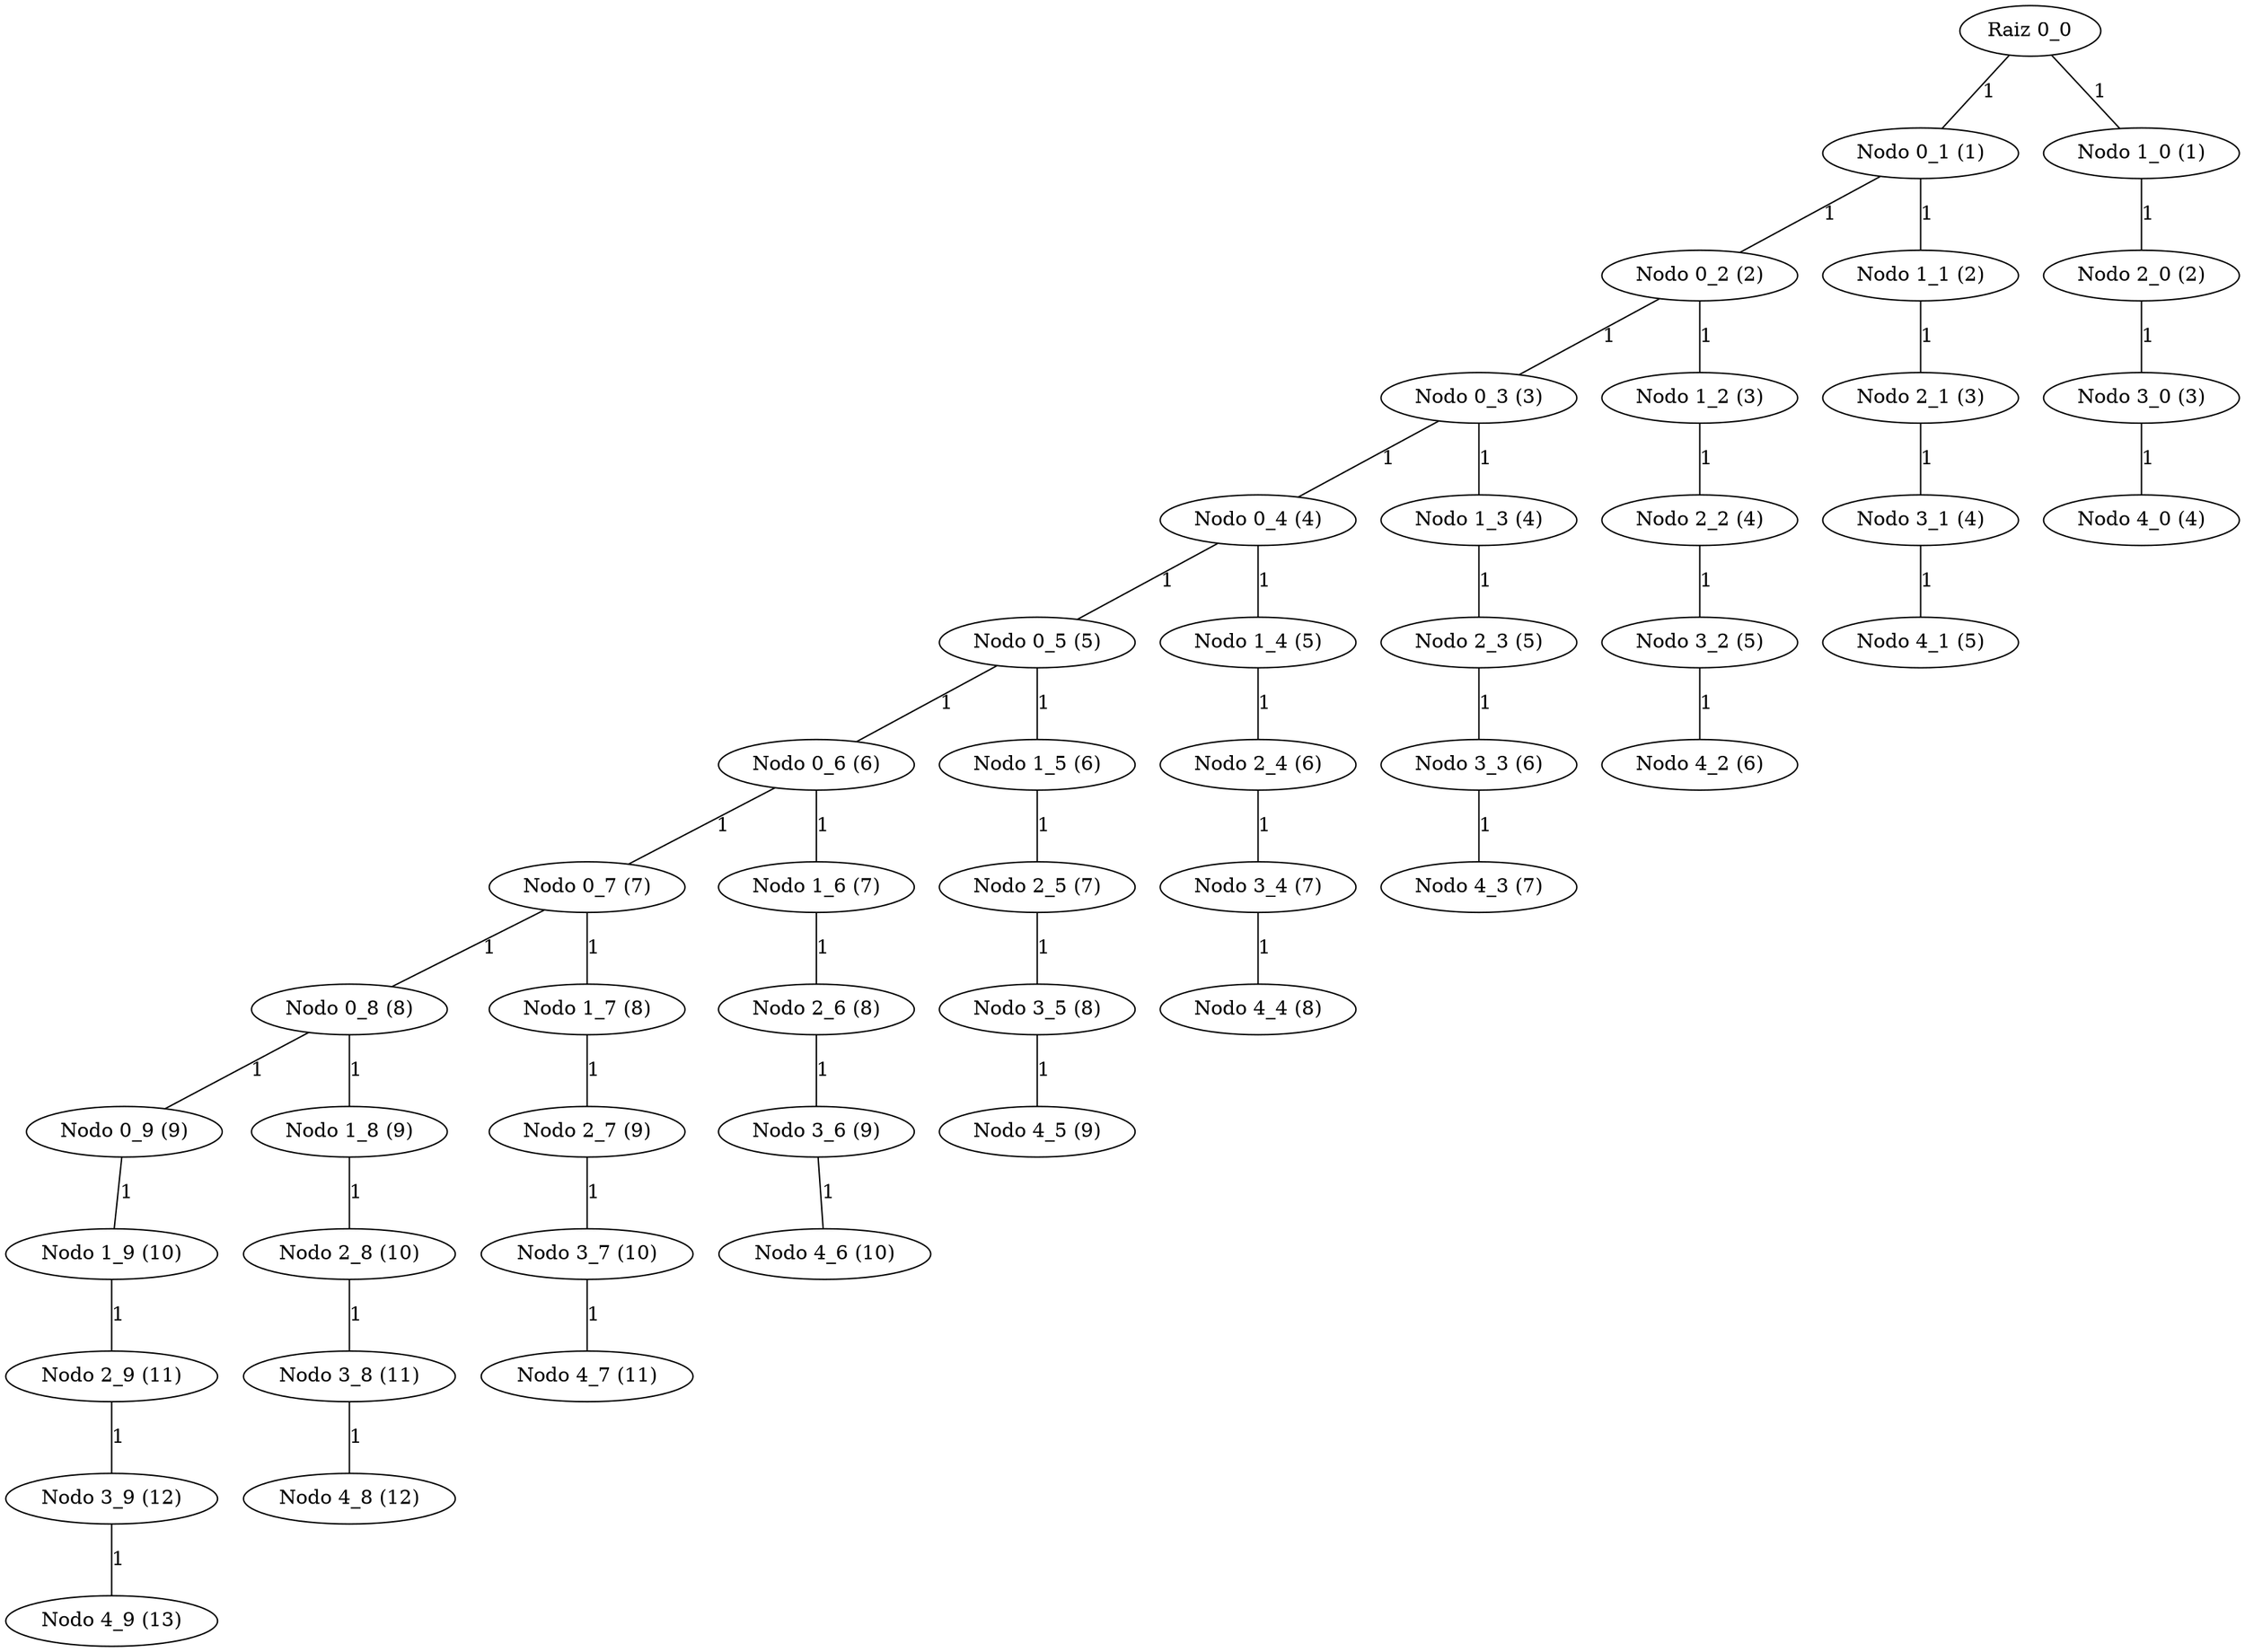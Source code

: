 graph DijkstraMalla_50_10 {
    "0_0" [label="Raiz 0_0"];
    "0_1" [label="Nodo 0_1 (1)"];
    "1_0" [label="Nodo 1_0 (1)"];
    "0_2" [label="Nodo 0_2 (2)"];
    "1_1" [label="Nodo 1_1 (2)"];
    "2_0" [label="Nodo 2_0 (2)"];
    "0_3" [label="Nodo 0_3 (3)"];
    "1_2" [label="Nodo 1_2 (3)"];
    "2_1" [label="Nodo 2_1 (3)"];
    "3_0" [label="Nodo 3_0 (3)"];
    "0_4" [label="Nodo 0_4 (4)"];
    "1_3" [label="Nodo 1_3 (4)"];
    "2_2" [label="Nodo 2_2 (4)"];
    "3_1" [label="Nodo 3_1 (4)"];
    "4_0" [label="Nodo 4_0 (4)"];
    "0_5" [label="Nodo 0_5 (5)"];
    "1_4" [label="Nodo 1_4 (5)"];
    "2_3" [label="Nodo 2_3 (5)"];
    "3_2" [label="Nodo 3_2 (5)"];
    "4_1" [label="Nodo 4_1 (5)"];
    "0_6" [label="Nodo 0_6 (6)"];
    "1_5" [label="Nodo 1_5 (6)"];
    "2_4" [label="Nodo 2_4 (6)"];
    "3_3" [label="Nodo 3_3 (6)"];
    "4_2" [label="Nodo 4_2 (6)"];
    "0_7" [label="Nodo 0_7 (7)"];
    "1_6" [label="Nodo 1_6 (7)"];
    "2_5" [label="Nodo 2_5 (7)"];
    "3_4" [label="Nodo 3_4 (7)"];
    "4_3" [label="Nodo 4_3 (7)"];
    "0_8" [label="Nodo 0_8 (8)"];
    "1_7" [label="Nodo 1_7 (8)"];
    "2_6" [label="Nodo 2_6 (8)"];
    "3_5" [label="Nodo 3_5 (8)"];
    "4_4" [label="Nodo 4_4 (8)"];
    "0_9" [label="Nodo 0_9 (9)"];
    "1_8" [label="Nodo 1_8 (9)"];
    "2_7" [label="Nodo 2_7 (9)"];
    "3_6" [label="Nodo 3_6 (9)"];
    "4_5" [label="Nodo 4_5 (9)"];
    "1_9" [label="Nodo 1_9 (10)"];
    "2_8" [label="Nodo 2_8 (10)"];
    "3_7" [label="Nodo 3_7 (10)"];
    "4_6" [label="Nodo 4_6 (10)"];
    "2_9" [label="Nodo 2_9 (11)"];
    "3_8" [label="Nodo 3_8 (11)"];
    "4_7" [label="Nodo 4_7 (11)"];
    "3_9" [label="Nodo 3_9 (12)"];
    "4_8" [label="Nodo 4_8 (12)"];
    "4_9" [label="Nodo 4_9 (13)"];
    "0_0" -- "0_1" [label="1"];
    "0_0" -- "1_0" [label="1"];
    "0_1" -- "0_2" [label="1"];
    "0_1" -- "1_1" [label="1"];
    "1_0" -- "2_0" [label="1"];
    "0_2" -- "0_3" [label="1"];
    "0_2" -- "1_2" [label="1"];
    "1_1" -- "2_1" [label="1"];
    "2_0" -- "3_0" [label="1"];
    "0_3" -- "0_4" [label="1"];
    "0_3" -- "1_3" [label="1"];
    "1_2" -- "2_2" [label="1"];
    "2_1" -- "3_1" [label="1"];
    "3_0" -- "4_0" [label="1"];
    "0_4" -- "0_5" [label="1"];
    "0_4" -- "1_4" [label="1"];
    "1_3" -- "2_3" [label="1"];
    "2_2" -- "3_2" [label="1"];
    "3_1" -- "4_1" [label="1"];
    "0_5" -- "0_6" [label="1"];
    "0_5" -- "1_5" [label="1"];
    "1_4" -- "2_4" [label="1"];
    "2_3" -- "3_3" [label="1"];
    "3_2" -- "4_2" [label="1"];
    "0_6" -- "0_7" [label="1"];
    "0_6" -- "1_6" [label="1"];
    "1_5" -- "2_5" [label="1"];
    "2_4" -- "3_4" [label="1"];
    "3_3" -- "4_3" [label="1"];
    "0_7" -- "0_8" [label="1"];
    "0_7" -- "1_7" [label="1"];
    "1_6" -- "2_6" [label="1"];
    "2_5" -- "3_5" [label="1"];
    "3_4" -- "4_4" [label="1"];
    "0_8" -- "0_9" [label="1"];
    "0_8" -- "1_8" [label="1"];
    "1_7" -- "2_7" [label="1"];
    "2_6" -- "3_6" [label="1"];
    "3_5" -- "4_5" [label="1"];
    "0_9" -- "1_9" [label="1"];
    "1_8" -- "2_8" [label="1"];
    "2_7" -- "3_7" [label="1"];
    "3_6" -- "4_6" [label="1"];
    "1_9" -- "2_9" [label="1"];
    "2_8" -- "3_8" [label="1"];
    "3_7" -- "4_7" [label="1"];
    "2_9" -- "3_9" [label="1"];
    "3_8" -- "4_8" [label="1"];
    "3_9" -- "4_9" [label="1"];
}
